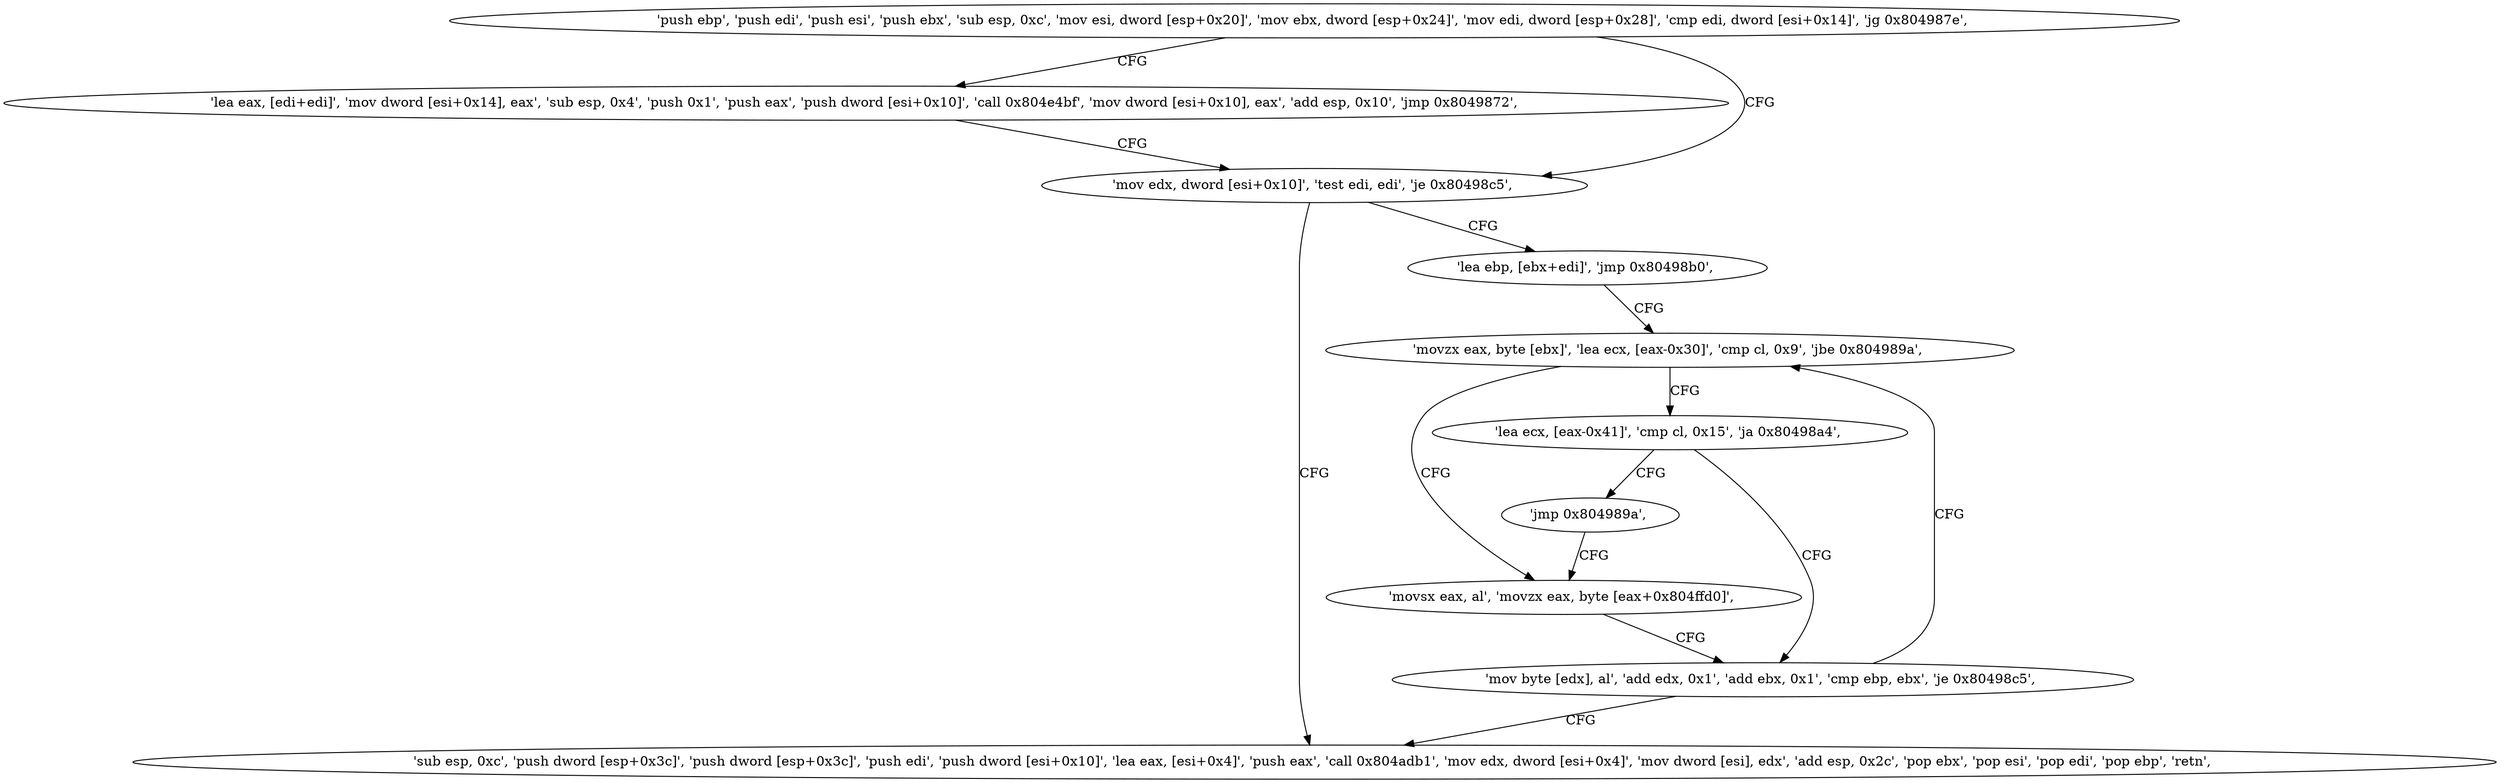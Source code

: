 digraph "func" {
"134518874" [label = "'push ebp', 'push edi', 'push esi', 'push ebx', 'sub esp, 0xc', 'mov esi, dword [esp+0x20]', 'mov ebx, dword [esp+0x24]', 'mov edi, dword [esp+0x28]', 'cmp edi, dword [esi+0x14]', 'jg 0x804987e', " ]
"134518910" [label = "'lea eax, [edi+edi]', 'mov dword [esi+0x14], eax', 'sub esp, 0x4', 'push 0x1', 'push eax', 'push dword [esi+0x10]', 'call 0x804e4bf', 'mov dword [esi+0x10], eax', 'add esp, 0x10', 'jmp 0x8049872', " ]
"134518898" [label = "'mov edx, dword [esi+0x10]', 'test edi, edi', 'je 0x80498c5', " ]
"134518981" [label = "'sub esp, 0xc', 'push dword [esp+0x3c]', 'push dword [esp+0x3c]', 'push edi', 'push dword [esi+0x10]', 'lea eax, [esi+0x4]', 'push eax', 'call 0x804adb1', 'mov edx, dword [esi+0x4]', 'mov dword [esi], edx', 'add esp, 0x2c', 'pop ebx', 'pop esi', 'pop edi', 'pop ebp', 'retn', " ]
"134518905" [label = "'lea ebp, [ebx+edi]', 'jmp 0x80498b0', " ]
"134518960" [label = "'movzx eax, byte [ebx]', 'lea ecx, [eax-0x30]', 'cmp cl, 0x9', 'jbe 0x804989a', " ]
"134518938" [label = "'movsx eax, al', 'movzx eax, byte [eax+0x804ffd0]', " ]
"134518971" [label = "'lea ecx, [eax-0x41]', 'cmp cl, 0x15', 'ja 0x80498a4', " ]
"134518948" [label = "'mov byte [edx], al', 'add edx, 0x1', 'add ebx, 0x1', 'cmp ebp, ebx', 'je 0x80498c5', " ]
"134518979" [label = "'jmp 0x804989a', " ]
"134518874" -> "134518910" [ label = "CFG" ]
"134518874" -> "134518898" [ label = "CFG" ]
"134518910" -> "134518898" [ label = "CFG" ]
"134518898" -> "134518981" [ label = "CFG" ]
"134518898" -> "134518905" [ label = "CFG" ]
"134518905" -> "134518960" [ label = "CFG" ]
"134518960" -> "134518938" [ label = "CFG" ]
"134518960" -> "134518971" [ label = "CFG" ]
"134518938" -> "134518948" [ label = "CFG" ]
"134518971" -> "134518948" [ label = "CFG" ]
"134518971" -> "134518979" [ label = "CFG" ]
"134518948" -> "134518981" [ label = "CFG" ]
"134518948" -> "134518960" [ label = "CFG" ]
"134518979" -> "134518938" [ label = "CFG" ]
}
